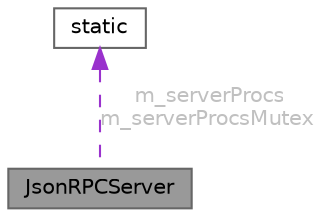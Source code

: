 digraph "JsonRPCServer"
{
 // LATEX_PDF_SIZE
  bgcolor="transparent";
  edge [fontname=Helvetica,fontsize=10,labelfontname=Helvetica,labelfontsize=10];
  node [fontname=Helvetica,fontsize=10,shape=box,height=0.2,width=0.4];
  Node1 [id="Node000001",label="JsonRPCServer",height=0.2,width=0.4,color="gray40", fillcolor="grey60", style="filled", fontcolor="black",tooltip="Provides the user with a high abstraction level Remote Procedure Calls server."];
  Node2 -> Node1 [id="edge1_Node000001_Node000002",dir="back",color="darkorchid3",style="dashed",tooltip=" ",label=" m_serverProcs\nm_serverProcsMutex",fontcolor="grey" ];
  Node2 [id="Node000002",label="static",height=0.2,width=0.4,color="gray40", fillcolor="white", style="filled",tooltip=" "];
}

